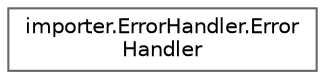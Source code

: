 digraph "Graphical Class Hierarchy"
{
 // LATEX_PDF_SIZE
  bgcolor="transparent";
  edge [fontname=Helvetica,fontsize=10,labelfontname=Helvetica,labelfontsize=10];
  node [fontname=Helvetica,fontsize=10,shape=box,height=0.2,width=0.4];
  rankdir="LR";
  Node0 [id="Node000000",label="importer.ErrorHandler.Error\lHandler",height=0.2,width=0.4,color="grey40", fillcolor="white", style="filled",URL="$classimporter_1_1_error_handler_1_1_error_handler.html",tooltip=" "];
}
